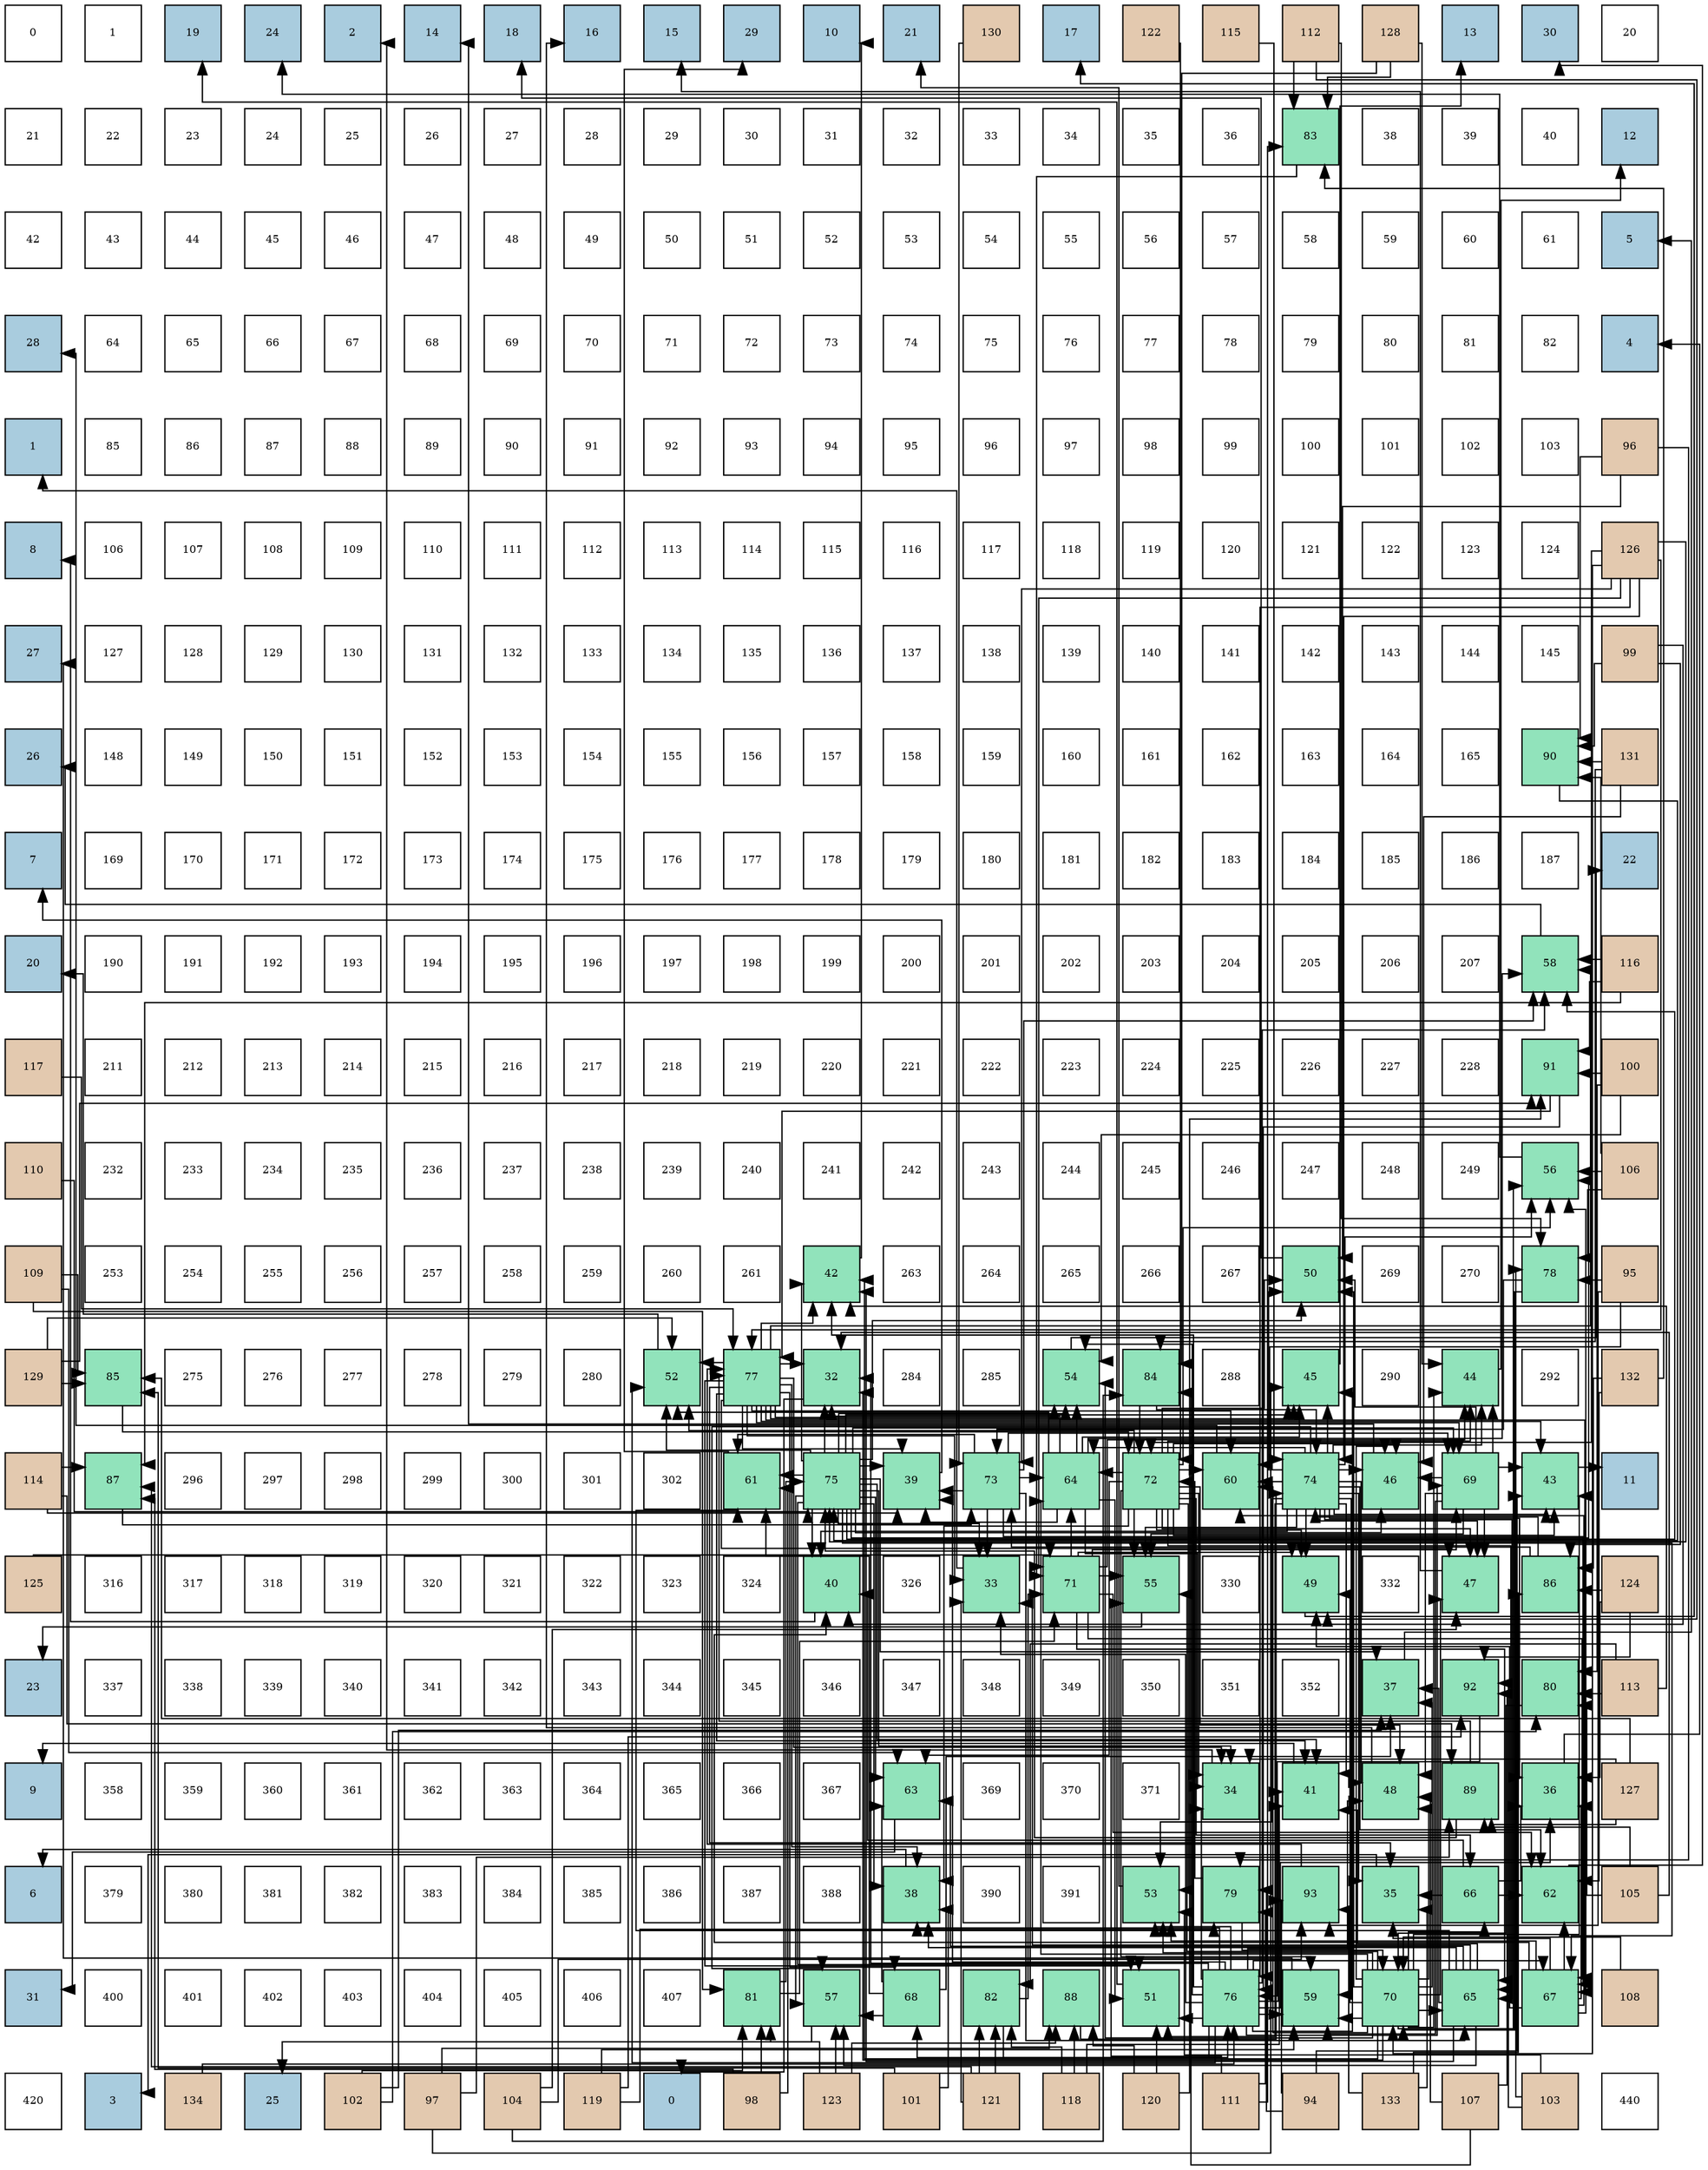 digraph layout{
 rankdir=TB;
 splines=ortho;
 node [style=filled shape=square fixedsize=true width=0.6];
0[label="0", fontsize=8, fillcolor="#ffffff"];
1[label="1", fontsize=8, fillcolor="#ffffff"];
2[label="19", fontsize=8, fillcolor="#a9ccde"];
3[label="24", fontsize=8, fillcolor="#a9ccde"];
4[label="2", fontsize=8, fillcolor="#a9ccde"];
5[label="14", fontsize=8, fillcolor="#a9ccde"];
6[label="18", fontsize=8, fillcolor="#a9ccde"];
7[label="16", fontsize=8, fillcolor="#a9ccde"];
8[label="15", fontsize=8, fillcolor="#a9ccde"];
9[label="29", fontsize=8, fillcolor="#a9ccde"];
10[label="10", fontsize=8, fillcolor="#a9ccde"];
11[label="21", fontsize=8, fillcolor="#a9ccde"];
12[label="130", fontsize=8, fillcolor="#e3c9af"];
13[label="17", fontsize=8, fillcolor="#a9ccde"];
14[label="122", fontsize=8, fillcolor="#e3c9af"];
15[label="115", fontsize=8, fillcolor="#e3c9af"];
16[label="112", fontsize=8, fillcolor="#e3c9af"];
17[label="128", fontsize=8, fillcolor="#e3c9af"];
18[label="13", fontsize=8, fillcolor="#a9ccde"];
19[label="30", fontsize=8, fillcolor="#a9ccde"];
20[label="20", fontsize=8, fillcolor="#ffffff"];
21[label="21", fontsize=8, fillcolor="#ffffff"];
22[label="22", fontsize=8, fillcolor="#ffffff"];
23[label="23", fontsize=8, fillcolor="#ffffff"];
24[label="24", fontsize=8, fillcolor="#ffffff"];
25[label="25", fontsize=8, fillcolor="#ffffff"];
26[label="26", fontsize=8, fillcolor="#ffffff"];
27[label="27", fontsize=8, fillcolor="#ffffff"];
28[label="28", fontsize=8, fillcolor="#ffffff"];
29[label="29", fontsize=8, fillcolor="#ffffff"];
30[label="30", fontsize=8, fillcolor="#ffffff"];
31[label="31", fontsize=8, fillcolor="#ffffff"];
32[label="32", fontsize=8, fillcolor="#ffffff"];
33[label="33", fontsize=8, fillcolor="#ffffff"];
34[label="34", fontsize=8, fillcolor="#ffffff"];
35[label="35", fontsize=8, fillcolor="#ffffff"];
36[label="36", fontsize=8, fillcolor="#ffffff"];
37[label="83", fontsize=8, fillcolor="#91e3bb"];
38[label="38", fontsize=8, fillcolor="#ffffff"];
39[label="39", fontsize=8, fillcolor="#ffffff"];
40[label="40", fontsize=8, fillcolor="#ffffff"];
41[label="12", fontsize=8, fillcolor="#a9ccde"];
42[label="42", fontsize=8, fillcolor="#ffffff"];
43[label="43", fontsize=8, fillcolor="#ffffff"];
44[label="44", fontsize=8, fillcolor="#ffffff"];
45[label="45", fontsize=8, fillcolor="#ffffff"];
46[label="46", fontsize=8, fillcolor="#ffffff"];
47[label="47", fontsize=8, fillcolor="#ffffff"];
48[label="48", fontsize=8, fillcolor="#ffffff"];
49[label="49", fontsize=8, fillcolor="#ffffff"];
50[label="50", fontsize=8, fillcolor="#ffffff"];
51[label="51", fontsize=8, fillcolor="#ffffff"];
52[label="52", fontsize=8, fillcolor="#ffffff"];
53[label="53", fontsize=8, fillcolor="#ffffff"];
54[label="54", fontsize=8, fillcolor="#ffffff"];
55[label="55", fontsize=8, fillcolor="#ffffff"];
56[label="56", fontsize=8, fillcolor="#ffffff"];
57[label="57", fontsize=8, fillcolor="#ffffff"];
58[label="58", fontsize=8, fillcolor="#ffffff"];
59[label="59", fontsize=8, fillcolor="#ffffff"];
60[label="60", fontsize=8, fillcolor="#ffffff"];
61[label="61", fontsize=8, fillcolor="#ffffff"];
62[label="5", fontsize=8, fillcolor="#a9ccde"];
63[label="28", fontsize=8, fillcolor="#a9ccde"];
64[label="64", fontsize=8, fillcolor="#ffffff"];
65[label="65", fontsize=8, fillcolor="#ffffff"];
66[label="66", fontsize=8, fillcolor="#ffffff"];
67[label="67", fontsize=8, fillcolor="#ffffff"];
68[label="68", fontsize=8, fillcolor="#ffffff"];
69[label="69", fontsize=8, fillcolor="#ffffff"];
70[label="70", fontsize=8, fillcolor="#ffffff"];
71[label="71", fontsize=8, fillcolor="#ffffff"];
72[label="72", fontsize=8, fillcolor="#ffffff"];
73[label="73", fontsize=8, fillcolor="#ffffff"];
74[label="74", fontsize=8, fillcolor="#ffffff"];
75[label="75", fontsize=8, fillcolor="#ffffff"];
76[label="76", fontsize=8, fillcolor="#ffffff"];
77[label="77", fontsize=8, fillcolor="#ffffff"];
78[label="78", fontsize=8, fillcolor="#ffffff"];
79[label="79", fontsize=8, fillcolor="#ffffff"];
80[label="80", fontsize=8, fillcolor="#ffffff"];
81[label="81", fontsize=8, fillcolor="#ffffff"];
82[label="82", fontsize=8, fillcolor="#ffffff"];
83[label="4", fontsize=8, fillcolor="#a9ccde"];
84[label="1", fontsize=8, fillcolor="#a9ccde"];
85[label="85", fontsize=8, fillcolor="#ffffff"];
86[label="86", fontsize=8, fillcolor="#ffffff"];
87[label="87", fontsize=8, fillcolor="#ffffff"];
88[label="88", fontsize=8, fillcolor="#ffffff"];
89[label="89", fontsize=8, fillcolor="#ffffff"];
90[label="90", fontsize=8, fillcolor="#ffffff"];
91[label="91", fontsize=8, fillcolor="#ffffff"];
92[label="92", fontsize=8, fillcolor="#ffffff"];
93[label="93", fontsize=8, fillcolor="#ffffff"];
94[label="94", fontsize=8, fillcolor="#ffffff"];
95[label="95", fontsize=8, fillcolor="#ffffff"];
96[label="96", fontsize=8, fillcolor="#ffffff"];
97[label="97", fontsize=8, fillcolor="#ffffff"];
98[label="98", fontsize=8, fillcolor="#ffffff"];
99[label="99", fontsize=8, fillcolor="#ffffff"];
100[label="100", fontsize=8, fillcolor="#ffffff"];
101[label="101", fontsize=8, fillcolor="#ffffff"];
102[label="102", fontsize=8, fillcolor="#ffffff"];
103[label="103", fontsize=8, fillcolor="#ffffff"];
104[label="96", fontsize=8, fillcolor="#e3c9af"];
105[label="8", fontsize=8, fillcolor="#a9ccde"];
106[label="106", fontsize=8, fillcolor="#ffffff"];
107[label="107", fontsize=8, fillcolor="#ffffff"];
108[label="108", fontsize=8, fillcolor="#ffffff"];
109[label="109", fontsize=8, fillcolor="#ffffff"];
110[label="110", fontsize=8, fillcolor="#ffffff"];
111[label="111", fontsize=8, fillcolor="#ffffff"];
112[label="112", fontsize=8, fillcolor="#ffffff"];
113[label="113", fontsize=8, fillcolor="#ffffff"];
114[label="114", fontsize=8, fillcolor="#ffffff"];
115[label="115", fontsize=8, fillcolor="#ffffff"];
116[label="116", fontsize=8, fillcolor="#ffffff"];
117[label="117", fontsize=8, fillcolor="#ffffff"];
118[label="118", fontsize=8, fillcolor="#ffffff"];
119[label="119", fontsize=8, fillcolor="#ffffff"];
120[label="120", fontsize=8, fillcolor="#ffffff"];
121[label="121", fontsize=8, fillcolor="#ffffff"];
122[label="122", fontsize=8, fillcolor="#ffffff"];
123[label="123", fontsize=8, fillcolor="#ffffff"];
124[label="124", fontsize=8, fillcolor="#ffffff"];
125[label="126", fontsize=8, fillcolor="#e3c9af"];
126[label="27", fontsize=8, fillcolor="#a9ccde"];
127[label="127", fontsize=8, fillcolor="#ffffff"];
128[label="128", fontsize=8, fillcolor="#ffffff"];
129[label="129", fontsize=8, fillcolor="#ffffff"];
130[label="130", fontsize=8, fillcolor="#ffffff"];
131[label="131", fontsize=8, fillcolor="#ffffff"];
132[label="132", fontsize=8, fillcolor="#ffffff"];
133[label="133", fontsize=8, fillcolor="#ffffff"];
134[label="134", fontsize=8, fillcolor="#ffffff"];
135[label="135", fontsize=8, fillcolor="#ffffff"];
136[label="136", fontsize=8, fillcolor="#ffffff"];
137[label="137", fontsize=8, fillcolor="#ffffff"];
138[label="138", fontsize=8, fillcolor="#ffffff"];
139[label="139", fontsize=8, fillcolor="#ffffff"];
140[label="140", fontsize=8, fillcolor="#ffffff"];
141[label="141", fontsize=8, fillcolor="#ffffff"];
142[label="142", fontsize=8, fillcolor="#ffffff"];
143[label="143", fontsize=8, fillcolor="#ffffff"];
144[label="144", fontsize=8, fillcolor="#ffffff"];
145[label="145", fontsize=8, fillcolor="#ffffff"];
146[label="99", fontsize=8, fillcolor="#e3c9af"];
147[label="26", fontsize=8, fillcolor="#a9ccde"];
148[label="148", fontsize=8, fillcolor="#ffffff"];
149[label="149", fontsize=8, fillcolor="#ffffff"];
150[label="150", fontsize=8, fillcolor="#ffffff"];
151[label="151", fontsize=8, fillcolor="#ffffff"];
152[label="152", fontsize=8, fillcolor="#ffffff"];
153[label="153", fontsize=8, fillcolor="#ffffff"];
154[label="154", fontsize=8, fillcolor="#ffffff"];
155[label="155", fontsize=8, fillcolor="#ffffff"];
156[label="156", fontsize=8, fillcolor="#ffffff"];
157[label="157", fontsize=8, fillcolor="#ffffff"];
158[label="158", fontsize=8, fillcolor="#ffffff"];
159[label="159", fontsize=8, fillcolor="#ffffff"];
160[label="160", fontsize=8, fillcolor="#ffffff"];
161[label="161", fontsize=8, fillcolor="#ffffff"];
162[label="162", fontsize=8, fillcolor="#ffffff"];
163[label="163", fontsize=8, fillcolor="#ffffff"];
164[label="164", fontsize=8, fillcolor="#ffffff"];
165[label="165", fontsize=8, fillcolor="#ffffff"];
166[label="90", fontsize=8, fillcolor="#91e3bb"];
167[label="131", fontsize=8, fillcolor="#e3c9af"];
168[label="7", fontsize=8, fillcolor="#a9ccde"];
169[label="169", fontsize=8, fillcolor="#ffffff"];
170[label="170", fontsize=8, fillcolor="#ffffff"];
171[label="171", fontsize=8, fillcolor="#ffffff"];
172[label="172", fontsize=8, fillcolor="#ffffff"];
173[label="173", fontsize=8, fillcolor="#ffffff"];
174[label="174", fontsize=8, fillcolor="#ffffff"];
175[label="175", fontsize=8, fillcolor="#ffffff"];
176[label="176", fontsize=8, fillcolor="#ffffff"];
177[label="177", fontsize=8, fillcolor="#ffffff"];
178[label="178", fontsize=8, fillcolor="#ffffff"];
179[label="179", fontsize=8, fillcolor="#ffffff"];
180[label="180", fontsize=8, fillcolor="#ffffff"];
181[label="181", fontsize=8, fillcolor="#ffffff"];
182[label="182", fontsize=8, fillcolor="#ffffff"];
183[label="183", fontsize=8, fillcolor="#ffffff"];
184[label="184", fontsize=8, fillcolor="#ffffff"];
185[label="185", fontsize=8, fillcolor="#ffffff"];
186[label="186", fontsize=8, fillcolor="#ffffff"];
187[label="187", fontsize=8, fillcolor="#ffffff"];
188[label="22", fontsize=8, fillcolor="#a9ccde"];
189[label="20", fontsize=8, fillcolor="#a9ccde"];
190[label="190", fontsize=8, fillcolor="#ffffff"];
191[label="191", fontsize=8, fillcolor="#ffffff"];
192[label="192", fontsize=8, fillcolor="#ffffff"];
193[label="193", fontsize=8, fillcolor="#ffffff"];
194[label="194", fontsize=8, fillcolor="#ffffff"];
195[label="195", fontsize=8, fillcolor="#ffffff"];
196[label="196", fontsize=8, fillcolor="#ffffff"];
197[label="197", fontsize=8, fillcolor="#ffffff"];
198[label="198", fontsize=8, fillcolor="#ffffff"];
199[label="199", fontsize=8, fillcolor="#ffffff"];
200[label="200", fontsize=8, fillcolor="#ffffff"];
201[label="201", fontsize=8, fillcolor="#ffffff"];
202[label="202", fontsize=8, fillcolor="#ffffff"];
203[label="203", fontsize=8, fillcolor="#ffffff"];
204[label="204", fontsize=8, fillcolor="#ffffff"];
205[label="205", fontsize=8, fillcolor="#ffffff"];
206[label="206", fontsize=8, fillcolor="#ffffff"];
207[label="207", fontsize=8, fillcolor="#ffffff"];
208[label="58", fontsize=8, fillcolor="#91e3bb"];
209[label="116", fontsize=8, fillcolor="#e3c9af"];
210[label="117", fontsize=8, fillcolor="#e3c9af"];
211[label="211", fontsize=8, fillcolor="#ffffff"];
212[label="212", fontsize=8, fillcolor="#ffffff"];
213[label="213", fontsize=8, fillcolor="#ffffff"];
214[label="214", fontsize=8, fillcolor="#ffffff"];
215[label="215", fontsize=8, fillcolor="#ffffff"];
216[label="216", fontsize=8, fillcolor="#ffffff"];
217[label="217", fontsize=8, fillcolor="#ffffff"];
218[label="218", fontsize=8, fillcolor="#ffffff"];
219[label="219", fontsize=8, fillcolor="#ffffff"];
220[label="220", fontsize=8, fillcolor="#ffffff"];
221[label="221", fontsize=8, fillcolor="#ffffff"];
222[label="222", fontsize=8, fillcolor="#ffffff"];
223[label="223", fontsize=8, fillcolor="#ffffff"];
224[label="224", fontsize=8, fillcolor="#ffffff"];
225[label="225", fontsize=8, fillcolor="#ffffff"];
226[label="226", fontsize=8, fillcolor="#ffffff"];
227[label="227", fontsize=8, fillcolor="#ffffff"];
228[label="228", fontsize=8, fillcolor="#ffffff"];
229[label="91", fontsize=8, fillcolor="#91e3bb"];
230[label="100", fontsize=8, fillcolor="#e3c9af"];
231[label="110", fontsize=8, fillcolor="#e3c9af"];
232[label="232", fontsize=8, fillcolor="#ffffff"];
233[label="233", fontsize=8, fillcolor="#ffffff"];
234[label="234", fontsize=8, fillcolor="#ffffff"];
235[label="235", fontsize=8, fillcolor="#ffffff"];
236[label="236", fontsize=8, fillcolor="#ffffff"];
237[label="237", fontsize=8, fillcolor="#ffffff"];
238[label="238", fontsize=8, fillcolor="#ffffff"];
239[label="239", fontsize=8, fillcolor="#ffffff"];
240[label="240", fontsize=8, fillcolor="#ffffff"];
241[label="241", fontsize=8, fillcolor="#ffffff"];
242[label="242", fontsize=8, fillcolor="#ffffff"];
243[label="243", fontsize=8, fillcolor="#ffffff"];
244[label="244", fontsize=8, fillcolor="#ffffff"];
245[label="245", fontsize=8, fillcolor="#ffffff"];
246[label="246", fontsize=8, fillcolor="#ffffff"];
247[label="247", fontsize=8, fillcolor="#ffffff"];
248[label="248", fontsize=8, fillcolor="#ffffff"];
249[label="249", fontsize=8, fillcolor="#ffffff"];
250[label="56", fontsize=8, fillcolor="#91e3bb"];
251[label="106", fontsize=8, fillcolor="#e3c9af"];
252[label="109", fontsize=8, fillcolor="#e3c9af"];
253[label="253", fontsize=8, fillcolor="#ffffff"];
254[label="254", fontsize=8, fillcolor="#ffffff"];
255[label="255", fontsize=8, fillcolor="#ffffff"];
256[label="256", fontsize=8, fillcolor="#ffffff"];
257[label="257", fontsize=8, fillcolor="#ffffff"];
258[label="258", fontsize=8, fillcolor="#ffffff"];
259[label="259", fontsize=8, fillcolor="#ffffff"];
260[label="260", fontsize=8, fillcolor="#ffffff"];
261[label="261", fontsize=8, fillcolor="#ffffff"];
262[label="42", fontsize=8, fillcolor="#91e3bb"];
263[label="263", fontsize=8, fillcolor="#ffffff"];
264[label="264", fontsize=8, fillcolor="#ffffff"];
265[label="265", fontsize=8, fillcolor="#ffffff"];
266[label="266", fontsize=8, fillcolor="#ffffff"];
267[label="267", fontsize=8, fillcolor="#ffffff"];
268[label="50", fontsize=8, fillcolor="#91e3bb"];
269[label="269", fontsize=8, fillcolor="#ffffff"];
270[label="270", fontsize=8, fillcolor="#ffffff"];
271[label="78", fontsize=8, fillcolor="#91e3bb"];
272[label="95", fontsize=8, fillcolor="#e3c9af"];
273[label="129", fontsize=8, fillcolor="#e3c9af"];
274[label="85", fontsize=8, fillcolor="#91e3bb"];
275[label="275", fontsize=8, fillcolor="#ffffff"];
276[label="276", fontsize=8, fillcolor="#ffffff"];
277[label="277", fontsize=8, fillcolor="#ffffff"];
278[label="278", fontsize=8, fillcolor="#ffffff"];
279[label="279", fontsize=8, fillcolor="#ffffff"];
280[label="280", fontsize=8, fillcolor="#ffffff"];
281[label="52", fontsize=8, fillcolor="#91e3bb"];
282[label="77", fontsize=8, fillcolor="#91e3bb"];
283[label="32", fontsize=8, fillcolor="#91e3bb"];
284[label="284", fontsize=8, fillcolor="#ffffff"];
285[label="285", fontsize=8, fillcolor="#ffffff"];
286[label="54", fontsize=8, fillcolor="#91e3bb"];
287[label="84", fontsize=8, fillcolor="#91e3bb"];
288[label="288", fontsize=8, fillcolor="#ffffff"];
289[label="45", fontsize=8, fillcolor="#91e3bb"];
290[label="290", fontsize=8, fillcolor="#ffffff"];
291[label="44", fontsize=8, fillcolor="#91e3bb"];
292[label="292", fontsize=8, fillcolor="#ffffff"];
293[label="132", fontsize=8, fillcolor="#e3c9af"];
294[label="114", fontsize=8, fillcolor="#e3c9af"];
295[label="87", fontsize=8, fillcolor="#91e3bb"];
296[label="296", fontsize=8, fillcolor="#ffffff"];
297[label="297", fontsize=8, fillcolor="#ffffff"];
298[label="298", fontsize=8, fillcolor="#ffffff"];
299[label="299", fontsize=8, fillcolor="#ffffff"];
300[label="300", fontsize=8, fillcolor="#ffffff"];
301[label="301", fontsize=8, fillcolor="#ffffff"];
302[label="302", fontsize=8, fillcolor="#ffffff"];
303[label="61", fontsize=8, fillcolor="#91e3bb"];
304[label="75", fontsize=8, fillcolor="#91e3bb"];
305[label="39", fontsize=8, fillcolor="#91e3bb"];
306[label="73", fontsize=8, fillcolor="#91e3bb"];
307[label="64", fontsize=8, fillcolor="#91e3bb"];
308[label="72", fontsize=8, fillcolor="#91e3bb"];
309[label="60", fontsize=8, fillcolor="#91e3bb"];
310[label="74", fontsize=8, fillcolor="#91e3bb"];
311[label="46", fontsize=8, fillcolor="#91e3bb"];
312[label="69", fontsize=8, fillcolor="#91e3bb"];
313[label="43", fontsize=8, fillcolor="#91e3bb"];
314[label="11", fontsize=8, fillcolor="#a9ccde"];
315[label="125", fontsize=8, fillcolor="#e3c9af"];
316[label="316", fontsize=8, fillcolor="#ffffff"];
317[label="317", fontsize=8, fillcolor="#ffffff"];
318[label="318", fontsize=8, fillcolor="#ffffff"];
319[label="319", fontsize=8, fillcolor="#ffffff"];
320[label="320", fontsize=8, fillcolor="#ffffff"];
321[label="321", fontsize=8, fillcolor="#ffffff"];
322[label="322", fontsize=8, fillcolor="#ffffff"];
323[label="323", fontsize=8, fillcolor="#ffffff"];
324[label="324", fontsize=8, fillcolor="#ffffff"];
325[label="40", fontsize=8, fillcolor="#91e3bb"];
326[label="326", fontsize=8, fillcolor="#ffffff"];
327[label="33", fontsize=8, fillcolor="#91e3bb"];
328[label="71", fontsize=8, fillcolor="#91e3bb"];
329[label="55", fontsize=8, fillcolor="#91e3bb"];
330[label="330", fontsize=8, fillcolor="#ffffff"];
331[label="49", fontsize=8, fillcolor="#91e3bb"];
332[label="332", fontsize=8, fillcolor="#ffffff"];
333[label="47", fontsize=8, fillcolor="#91e3bb"];
334[label="86", fontsize=8, fillcolor="#91e3bb"];
335[label="124", fontsize=8, fillcolor="#e3c9af"];
336[label="23", fontsize=8, fillcolor="#a9ccde"];
337[label="337", fontsize=8, fillcolor="#ffffff"];
338[label="338", fontsize=8, fillcolor="#ffffff"];
339[label="339", fontsize=8, fillcolor="#ffffff"];
340[label="340", fontsize=8, fillcolor="#ffffff"];
341[label="341", fontsize=8, fillcolor="#ffffff"];
342[label="342", fontsize=8, fillcolor="#ffffff"];
343[label="343", fontsize=8, fillcolor="#ffffff"];
344[label="344", fontsize=8, fillcolor="#ffffff"];
345[label="345", fontsize=8, fillcolor="#ffffff"];
346[label="346", fontsize=8, fillcolor="#ffffff"];
347[label="347", fontsize=8, fillcolor="#ffffff"];
348[label="348", fontsize=8, fillcolor="#ffffff"];
349[label="349", fontsize=8, fillcolor="#ffffff"];
350[label="350", fontsize=8, fillcolor="#ffffff"];
351[label="351", fontsize=8, fillcolor="#ffffff"];
352[label="352", fontsize=8, fillcolor="#ffffff"];
353[label="37", fontsize=8, fillcolor="#91e3bb"];
354[label="92", fontsize=8, fillcolor="#91e3bb"];
355[label="80", fontsize=8, fillcolor="#91e3bb"];
356[label="113", fontsize=8, fillcolor="#e3c9af"];
357[label="9", fontsize=8, fillcolor="#a9ccde"];
358[label="358", fontsize=8, fillcolor="#ffffff"];
359[label="359", fontsize=8, fillcolor="#ffffff"];
360[label="360", fontsize=8, fillcolor="#ffffff"];
361[label="361", fontsize=8, fillcolor="#ffffff"];
362[label="362", fontsize=8, fillcolor="#ffffff"];
363[label="363", fontsize=8, fillcolor="#ffffff"];
364[label="364", fontsize=8, fillcolor="#ffffff"];
365[label="365", fontsize=8, fillcolor="#ffffff"];
366[label="366", fontsize=8, fillcolor="#ffffff"];
367[label="367", fontsize=8, fillcolor="#ffffff"];
368[label="63", fontsize=8, fillcolor="#91e3bb"];
369[label="369", fontsize=8, fillcolor="#ffffff"];
370[label="370", fontsize=8, fillcolor="#ffffff"];
371[label="371", fontsize=8, fillcolor="#ffffff"];
372[label="34", fontsize=8, fillcolor="#91e3bb"];
373[label="41", fontsize=8, fillcolor="#91e3bb"];
374[label="48", fontsize=8, fillcolor="#91e3bb"];
375[label="89", fontsize=8, fillcolor="#91e3bb"];
376[label="36", fontsize=8, fillcolor="#91e3bb"];
377[label="127", fontsize=8, fillcolor="#e3c9af"];
378[label="6", fontsize=8, fillcolor="#a9ccde"];
379[label="379", fontsize=8, fillcolor="#ffffff"];
380[label="380", fontsize=8, fillcolor="#ffffff"];
381[label="381", fontsize=8, fillcolor="#ffffff"];
382[label="382", fontsize=8, fillcolor="#ffffff"];
383[label="383", fontsize=8, fillcolor="#ffffff"];
384[label="384", fontsize=8, fillcolor="#ffffff"];
385[label="385", fontsize=8, fillcolor="#ffffff"];
386[label="386", fontsize=8, fillcolor="#ffffff"];
387[label="387", fontsize=8, fillcolor="#ffffff"];
388[label="388", fontsize=8, fillcolor="#ffffff"];
389[label="38", fontsize=8, fillcolor="#91e3bb"];
390[label="390", fontsize=8, fillcolor="#ffffff"];
391[label="391", fontsize=8, fillcolor="#ffffff"];
392[label="53", fontsize=8, fillcolor="#91e3bb"];
393[label="79", fontsize=8, fillcolor="#91e3bb"];
394[label="93", fontsize=8, fillcolor="#91e3bb"];
395[label="35", fontsize=8, fillcolor="#91e3bb"];
396[label="66", fontsize=8, fillcolor="#91e3bb"];
397[label="62", fontsize=8, fillcolor="#91e3bb"];
398[label="105", fontsize=8, fillcolor="#e3c9af"];
399[label="31", fontsize=8, fillcolor="#a9ccde"];
400[label="400", fontsize=8, fillcolor="#ffffff"];
401[label="401", fontsize=8, fillcolor="#ffffff"];
402[label="402", fontsize=8, fillcolor="#ffffff"];
403[label="403", fontsize=8, fillcolor="#ffffff"];
404[label="404", fontsize=8, fillcolor="#ffffff"];
405[label="405", fontsize=8, fillcolor="#ffffff"];
406[label="406", fontsize=8, fillcolor="#ffffff"];
407[label="407", fontsize=8, fillcolor="#ffffff"];
408[label="81", fontsize=8, fillcolor="#91e3bb"];
409[label="57", fontsize=8, fillcolor="#91e3bb"];
410[label="68", fontsize=8, fillcolor="#91e3bb"];
411[label="82", fontsize=8, fillcolor="#91e3bb"];
412[label="88", fontsize=8, fillcolor="#91e3bb"];
413[label="51", fontsize=8, fillcolor="#91e3bb"];
414[label="76", fontsize=8, fillcolor="#91e3bb"];
415[label="59", fontsize=8, fillcolor="#91e3bb"];
416[label="70", fontsize=8, fillcolor="#91e3bb"];
417[label="65", fontsize=8, fillcolor="#91e3bb"];
418[label="67", fontsize=8, fillcolor="#91e3bb"];
419[label="108", fontsize=8, fillcolor="#e3c9af"];
420[label="420", fontsize=8, fillcolor="#ffffff"];
421[label="3", fontsize=8, fillcolor="#a9ccde"];
422[label="134", fontsize=8, fillcolor="#e3c9af"];
423[label="25", fontsize=8, fillcolor="#a9ccde"];
424[label="102", fontsize=8, fillcolor="#e3c9af"];
425[label="97", fontsize=8, fillcolor="#e3c9af"];
426[label="104", fontsize=8, fillcolor="#e3c9af"];
427[label="119", fontsize=8, fillcolor="#e3c9af"];
428[label="0", fontsize=8, fillcolor="#a9ccde"];
429[label="98", fontsize=8, fillcolor="#e3c9af"];
430[label="123", fontsize=8, fillcolor="#e3c9af"];
431[label="101", fontsize=8, fillcolor="#e3c9af"];
432[label="121", fontsize=8, fillcolor="#e3c9af"];
433[label="118", fontsize=8, fillcolor="#e3c9af"];
434[label="120", fontsize=8, fillcolor="#e3c9af"];
435[label="111", fontsize=8, fillcolor="#e3c9af"];
436[label="94", fontsize=8, fillcolor="#e3c9af"];
437[label="133", fontsize=8, fillcolor="#e3c9af"];
438[label="107", fontsize=8, fillcolor="#e3c9af"];
439[label="103", fontsize=8, fillcolor="#e3c9af"];
440[label="440", fontsize=8, fillcolor="#ffffff"];
edge [constraint=false, style=vis];283 -> 428;
327 -> 84;
372 -> 4;
395 -> 421;
376 -> 83;
353 -> 62;
389 -> 378;
305 -> 168;
325 -> 105;
373 -> 357;
262 -> 10;
313 -> 314;
291 -> 41;
289 -> 18;
311 -> 5;
333 -> 8;
374 -> 7;
331 -> 13;
268 -> 6;
413 -> 2;
281 -> 189;
392 -> 11;
286 -> 188;
329 -> 336;
250 -> 3;
409 -> 423;
208 -> 147;
415 -> 126;
309 -> 63;
303 -> 9;
397 -> 19;
368 -> 399;
307 -> 283;
307 -> 372;
307 -> 305;
307 -> 289;
307 -> 413;
307 -> 281;
307 -> 286;
307 -> 208;
417 -> 327;
417 -> 353;
417 -> 389;
417 -> 373;
417 -> 262;
417 -> 409;
417 -> 303;
417 -> 368;
396 -> 395;
396 -> 376;
396 -> 325;
396 -> 397;
418 -> 395;
418 -> 376;
418 -> 325;
418 -> 331;
418 -> 392;
418 -> 250;
418 -> 309;
418 -> 397;
410 -> 353;
410 -> 409;
410 -> 303;
410 -> 368;
312 -> 313;
312 -> 291;
312 -> 311;
312 -> 333;
312 -> 374;
312 -> 268;
312 -> 329;
312 -> 415;
416 -> 283;
416 -> 353;
416 -> 262;
416 -> 313;
416 -> 291;
416 -> 311;
416 -> 333;
416 -> 374;
416 -> 331;
416 -> 268;
416 -> 392;
416 -> 286;
416 -> 329;
416 -> 250;
416 -> 415;
416 -> 309;
416 -> 307;
416 -> 417;
416 -> 396;
328 -> 291;
328 -> 331;
328 -> 329;
328 -> 397;
328 -> 307;
328 -> 417;
328 -> 418;
328 -> 312;
308 -> 372;
308 -> 389;
308 -> 313;
308 -> 291;
308 -> 311;
308 -> 333;
308 -> 374;
308 -> 331;
308 -> 268;
308 -> 281;
308 -> 392;
308 -> 329;
308 -> 250;
308 -> 415;
308 -> 309;
308 -> 368;
308 -> 307;
308 -> 417;
308 -> 396;
306 -> 327;
306 -> 305;
306 -> 208;
306 -> 303;
306 -> 307;
306 -> 417;
306 -> 418;
306 -> 312;
310 -> 395;
310 -> 376;
310 -> 325;
310 -> 373;
310 -> 313;
310 -> 291;
310 -> 289;
310 -> 311;
310 -> 333;
310 -> 374;
310 -> 331;
310 -> 268;
310 -> 413;
310 -> 392;
310 -> 329;
310 -> 250;
310 -> 409;
310 -> 415;
310 -> 309;
310 -> 397;
310 -> 307;
310 -> 417;
304 -> 283;
304 -> 327;
304 -> 372;
304 -> 353;
304 -> 389;
304 -> 305;
304 -> 325;
304 -> 373;
304 -> 262;
304 -> 289;
304 -> 311;
304 -> 268;
304 -> 413;
304 -> 281;
304 -> 286;
304 -> 250;
304 -> 409;
304 -> 208;
304 -> 303;
304 -> 368;
304 -> 418;
304 -> 312;
414 -> 283;
414 -> 327;
414 -> 372;
414 -> 376;
414 -> 389;
414 -> 305;
414 -> 373;
414 -> 262;
414 -> 289;
414 -> 374;
414 -> 413;
414 -> 281;
414 -> 392;
414 -> 286;
414 -> 208;
414 -> 415;
414 -> 418;
414 -> 410;
414 -> 312;
282 -> 283;
282 -> 327;
282 -> 372;
282 -> 395;
282 -> 389;
282 -> 305;
282 -> 373;
282 -> 262;
282 -> 313;
282 -> 289;
282 -> 333;
282 -> 413;
282 -> 281;
282 -> 286;
282 -> 208;
282 -> 309;
282 -> 418;
282 -> 410;
282 -> 312;
271 -> 416;
271 -> 306;
393 -> 416;
393 -> 308;
355 -> 416;
408 -> 328;
408 -> 304;
411 -> 328;
411 -> 414;
37 -> 328;
287 -> 308;
287 -> 310;
274 -> 308;
334 -> 306;
334 -> 310;
295 -> 306;
412 -> 310;
375 -> 304;
375 -> 282;
166 -> 304;
229 -> 414;
229 -> 282;
354 -> 414;
394 -> 282;
436 -> 313;
436 -> 393;
436 -> 394;
272 -> 309;
272 -> 271;
272 -> 394;
104 -> 268;
104 -> 393;
104 -> 166;
425 -> 289;
425 -> 412;
425 -> 375;
429 -> 303;
429 -> 408;
429 -> 295;
146 -> 325;
146 -> 334;
146 -> 166;
230 -> 286;
230 -> 355;
230 -> 229;
431 -> 389;
431 -> 411;
431 -> 274;
424 -> 353;
424 -> 355;
424 -> 408;
439 -> 392;
439 -> 271;
439 -> 354;
426 -> 333;
426 -> 287;
426 -> 394;
398 -> 283;
398 -> 355;
398 -> 375;
251 -> 250;
251 -> 271;
251 -> 166;
438 -> 374;
438 -> 287;
438 -> 354;
419 -> 416;
252 -> 368;
252 -> 408;
252 -> 274;
231 -> 304;
435 -> 329;
435 -> 393;
435 -> 37;
16 -> 331;
16 -> 271;
16 -> 37;
356 -> 262;
356 -> 355;
356 -> 411;
294 -> 305;
294 -> 295;
294 -> 375;
15 -> 310;
209 -> 208;
209 -> 295;
209 -> 229;
210 -> 282;
433 -> 373;
433 -> 411;
433 -> 412;
427 -> 415;
427 -> 393;
427 -> 354;
434 -> 413;
434 -> 412;
434 -> 229;
432 -> 327;
432 -> 411;
432 -> 295;
14 -> 308;
430 -> 409;
430 -> 408;
430 -> 412;
335 -> 376;
335 -> 334;
335 -> 354;
315 -> 328;
125 -> 416;
125 -> 328;
125 -> 308;
125 -> 306;
125 -> 310;
125 -> 304;
125 -> 414;
125 -> 282;
377 -> 372;
377 -> 274;
377 -> 375;
17 -> 291;
17 -> 37;
17 -> 287;
273 -> 281;
273 -> 274;
273 -> 229;
12 -> 306;
167 -> 311;
167 -> 287;
167 -> 166;
293 -> 397;
293 -> 37;
293 -> 334;
437 -> 395;
437 -> 334;
437 -> 394;
422 -> 414;
edge [constraint=true, style=invis];
0 -> 21 -> 42 -> 63 -> 84 -> 105 -> 126 -> 147 -> 168 -> 189 -> 210 -> 231 -> 252 -> 273 -> 294 -> 315 -> 336 -> 357 -> 378 -> 399 -> 420;
1 -> 22 -> 43 -> 64 -> 85 -> 106 -> 127 -> 148 -> 169 -> 190 -> 211 -> 232 -> 253 -> 274 -> 295 -> 316 -> 337 -> 358 -> 379 -> 400 -> 421;
2 -> 23 -> 44 -> 65 -> 86 -> 107 -> 128 -> 149 -> 170 -> 191 -> 212 -> 233 -> 254 -> 275 -> 296 -> 317 -> 338 -> 359 -> 380 -> 401 -> 422;
3 -> 24 -> 45 -> 66 -> 87 -> 108 -> 129 -> 150 -> 171 -> 192 -> 213 -> 234 -> 255 -> 276 -> 297 -> 318 -> 339 -> 360 -> 381 -> 402 -> 423;
4 -> 25 -> 46 -> 67 -> 88 -> 109 -> 130 -> 151 -> 172 -> 193 -> 214 -> 235 -> 256 -> 277 -> 298 -> 319 -> 340 -> 361 -> 382 -> 403 -> 424;
5 -> 26 -> 47 -> 68 -> 89 -> 110 -> 131 -> 152 -> 173 -> 194 -> 215 -> 236 -> 257 -> 278 -> 299 -> 320 -> 341 -> 362 -> 383 -> 404 -> 425;
6 -> 27 -> 48 -> 69 -> 90 -> 111 -> 132 -> 153 -> 174 -> 195 -> 216 -> 237 -> 258 -> 279 -> 300 -> 321 -> 342 -> 363 -> 384 -> 405 -> 426;
7 -> 28 -> 49 -> 70 -> 91 -> 112 -> 133 -> 154 -> 175 -> 196 -> 217 -> 238 -> 259 -> 280 -> 301 -> 322 -> 343 -> 364 -> 385 -> 406 -> 427;
8 -> 29 -> 50 -> 71 -> 92 -> 113 -> 134 -> 155 -> 176 -> 197 -> 218 -> 239 -> 260 -> 281 -> 302 -> 323 -> 344 -> 365 -> 386 -> 407 -> 428;
9 -> 30 -> 51 -> 72 -> 93 -> 114 -> 135 -> 156 -> 177 -> 198 -> 219 -> 240 -> 261 -> 282 -> 303 -> 324 -> 345 -> 366 -> 387 -> 408 -> 429;
10 -> 31 -> 52 -> 73 -> 94 -> 115 -> 136 -> 157 -> 178 -> 199 -> 220 -> 241 -> 262 -> 283 -> 304 -> 325 -> 346 -> 367 -> 388 -> 409 -> 430;
11 -> 32 -> 53 -> 74 -> 95 -> 116 -> 137 -> 158 -> 179 -> 200 -> 221 -> 242 -> 263 -> 284 -> 305 -> 326 -> 347 -> 368 -> 389 -> 410 -> 431;
12 -> 33 -> 54 -> 75 -> 96 -> 117 -> 138 -> 159 -> 180 -> 201 -> 222 -> 243 -> 264 -> 285 -> 306 -> 327 -> 348 -> 369 -> 390 -> 411 -> 432;
13 -> 34 -> 55 -> 76 -> 97 -> 118 -> 139 -> 160 -> 181 -> 202 -> 223 -> 244 -> 265 -> 286 -> 307 -> 328 -> 349 -> 370 -> 391 -> 412 -> 433;
14 -> 35 -> 56 -> 77 -> 98 -> 119 -> 140 -> 161 -> 182 -> 203 -> 224 -> 245 -> 266 -> 287 -> 308 -> 329 -> 350 -> 371 -> 392 -> 413 -> 434;
15 -> 36 -> 57 -> 78 -> 99 -> 120 -> 141 -> 162 -> 183 -> 204 -> 225 -> 246 -> 267 -> 288 -> 309 -> 330 -> 351 -> 372 -> 393 -> 414 -> 435;
16 -> 37 -> 58 -> 79 -> 100 -> 121 -> 142 -> 163 -> 184 -> 205 -> 226 -> 247 -> 268 -> 289 -> 310 -> 331 -> 352 -> 373 -> 394 -> 415 -> 436;
17 -> 38 -> 59 -> 80 -> 101 -> 122 -> 143 -> 164 -> 185 -> 206 -> 227 -> 248 -> 269 -> 290 -> 311 -> 332 -> 353 -> 374 -> 395 -> 416 -> 437;
18 -> 39 -> 60 -> 81 -> 102 -> 123 -> 144 -> 165 -> 186 -> 207 -> 228 -> 249 -> 270 -> 291 -> 312 -> 333 -> 354 -> 375 -> 396 -> 417 -> 438;
19 -> 40 -> 61 -> 82 -> 103 -> 124 -> 145 -> 166 -> 187 -> 208 -> 229 -> 250 -> 271 -> 292 -> 313 -> 334 -> 355 -> 376 -> 397 -> 418 -> 439;
20 -> 41 -> 62 -> 83 -> 104 -> 125 -> 146 -> 167 -> 188 -> 209 -> 230 -> 251 -> 272 -> 293 -> 314 -> 335 -> 356 -> 377 -> 398 -> 419 -> 440;
rank = same {0 -> 1 -> 2 -> 3 -> 4 -> 5 -> 6 -> 7 -> 8 -> 9 -> 10 -> 11 -> 12 -> 13 -> 14 -> 15 -> 16 -> 17 -> 18 -> 19 -> 20};
rank = same {21 -> 22 -> 23 -> 24 -> 25 -> 26 -> 27 -> 28 -> 29 -> 30 -> 31 -> 32 -> 33 -> 34 -> 35 -> 36 -> 37 -> 38 -> 39 -> 40 -> 41};
rank = same {42 -> 43 -> 44 -> 45 -> 46 -> 47 -> 48 -> 49 -> 50 -> 51 -> 52 -> 53 -> 54 -> 55 -> 56 -> 57 -> 58 -> 59 -> 60 -> 61 -> 62};
rank = same {63 -> 64 -> 65 -> 66 -> 67 -> 68 -> 69 -> 70 -> 71 -> 72 -> 73 -> 74 -> 75 -> 76 -> 77 -> 78 -> 79 -> 80 -> 81 -> 82 -> 83};
rank = same {84 -> 85 -> 86 -> 87 -> 88 -> 89 -> 90 -> 91 -> 92 -> 93 -> 94 -> 95 -> 96 -> 97 -> 98 -> 99 -> 100 -> 101 -> 102 -> 103 -> 104};
rank = same {105 -> 106 -> 107 -> 108 -> 109 -> 110 -> 111 -> 112 -> 113 -> 114 -> 115 -> 116 -> 117 -> 118 -> 119 -> 120 -> 121 -> 122 -> 123 -> 124 -> 125};
rank = same {126 -> 127 -> 128 -> 129 -> 130 -> 131 -> 132 -> 133 -> 134 -> 135 -> 136 -> 137 -> 138 -> 139 -> 140 -> 141 -> 142 -> 143 -> 144 -> 145 -> 146};
rank = same {147 -> 148 -> 149 -> 150 -> 151 -> 152 -> 153 -> 154 -> 155 -> 156 -> 157 -> 158 -> 159 -> 160 -> 161 -> 162 -> 163 -> 164 -> 165 -> 166 -> 167};
rank = same {168 -> 169 -> 170 -> 171 -> 172 -> 173 -> 174 -> 175 -> 176 -> 177 -> 178 -> 179 -> 180 -> 181 -> 182 -> 183 -> 184 -> 185 -> 186 -> 187 -> 188};
rank = same {189 -> 190 -> 191 -> 192 -> 193 -> 194 -> 195 -> 196 -> 197 -> 198 -> 199 -> 200 -> 201 -> 202 -> 203 -> 204 -> 205 -> 206 -> 207 -> 208 -> 209};
rank = same {210 -> 211 -> 212 -> 213 -> 214 -> 215 -> 216 -> 217 -> 218 -> 219 -> 220 -> 221 -> 222 -> 223 -> 224 -> 225 -> 226 -> 227 -> 228 -> 229 -> 230};
rank = same {231 -> 232 -> 233 -> 234 -> 235 -> 236 -> 237 -> 238 -> 239 -> 240 -> 241 -> 242 -> 243 -> 244 -> 245 -> 246 -> 247 -> 248 -> 249 -> 250 -> 251};
rank = same {252 -> 253 -> 254 -> 255 -> 256 -> 257 -> 258 -> 259 -> 260 -> 261 -> 262 -> 263 -> 264 -> 265 -> 266 -> 267 -> 268 -> 269 -> 270 -> 271 -> 272};
rank = same {273 -> 274 -> 275 -> 276 -> 277 -> 278 -> 279 -> 280 -> 281 -> 282 -> 283 -> 284 -> 285 -> 286 -> 287 -> 288 -> 289 -> 290 -> 291 -> 292 -> 293};
rank = same {294 -> 295 -> 296 -> 297 -> 298 -> 299 -> 300 -> 301 -> 302 -> 303 -> 304 -> 305 -> 306 -> 307 -> 308 -> 309 -> 310 -> 311 -> 312 -> 313 -> 314};
rank = same {315 -> 316 -> 317 -> 318 -> 319 -> 320 -> 321 -> 322 -> 323 -> 324 -> 325 -> 326 -> 327 -> 328 -> 329 -> 330 -> 331 -> 332 -> 333 -> 334 -> 335};
rank = same {336 -> 337 -> 338 -> 339 -> 340 -> 341 -> 342 -> 343 -> 344 -> 345 -> 346 -> 347 -> 348 -> 349 -> 350 -> 351 -> 352 -> 353 -> 354 -> 355 -> 356};
rank = same {357 -> 358 -> 359 -> 360 -> 361 -> 362 -> 363 -> 364 -> 365 -> 366 -> 367 -> 368 -> 369 -> 370 -> 371 -> 372 -> 373 -> 374 -> 375 -> 376 -> 377};
rank = same {378 -> 379 -> 380 -> 381 -> 382 -> 383 -> 384 -> 385 -> 386 -> 387 -> 388 -> 389 -> 390 -> 391 -> 392 -> 393 -> 394 -> 395 -> 396 -> 397 -> 398};
rank = same {399 -> 400 -> 401 -> 402 -> 403 -> 404 -> 405 -> 406 -> 407 -> 408 -> 409 -> 410 -> 411 -> 412 -> 413 -> 414 -> 415 -> 416 -> 417 -> 418 -> 419};
rank = same {420 -> 421 -> 422 -> 423 -> 424 -> 425 -> 426 -> 427 -> 428 -> 429 -> 430 -> 431 -> 432 -> 433 -> 434 -> 435 -> 436 -> 437 -> 438 -> 439 -> 440};
}
